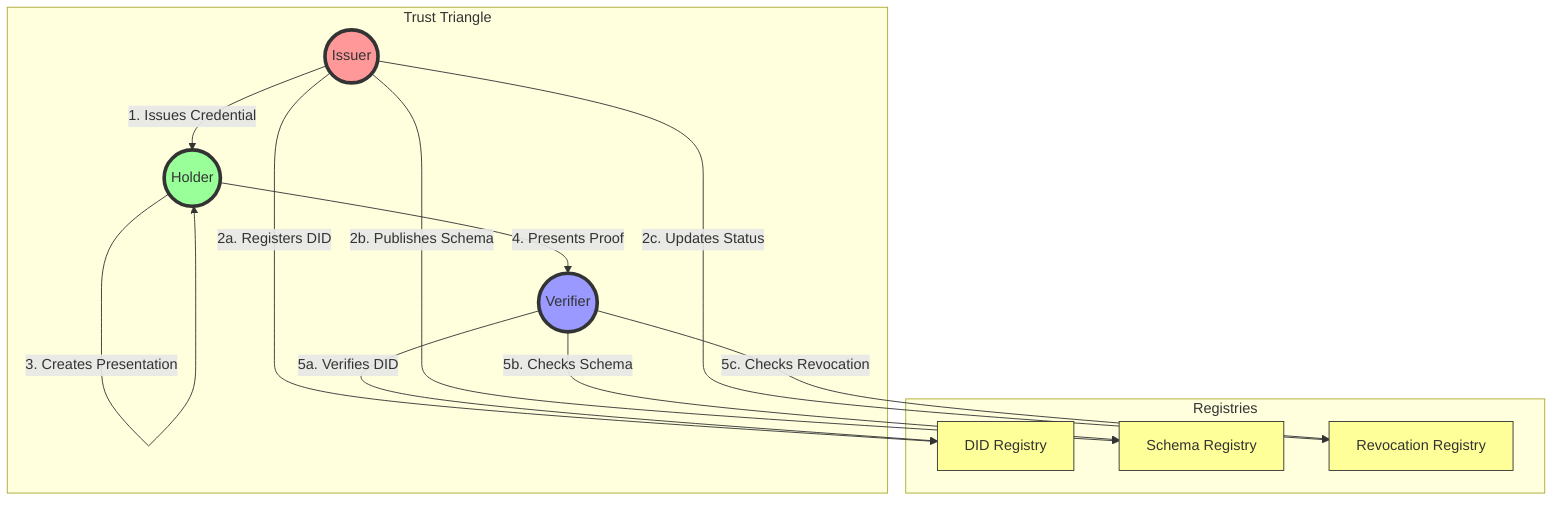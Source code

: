 graph TD
    subgraph Trust Triangle
        I((Issuer))
        H((Holder))
        V((Verifier))
    end
    
    subgraph Registries
        DID[DID Registry]
        Schema[Schema Registry]
        Rev[Revocation Registry]
    end
    
    I -->|1. Issues Credential| H
    H -->|4. Presents Proof| V
    
    I -->|2a. Registers DID| DID
    I -->|2b. Publishes Schema| Schema
    I -->|2c. Updates Status| Rev
    
    V -->|5a. Verifies DID| DID
    V -->|5b. Checks Schema| Schema
    V -->|5c. Checks Revocation| Rev
    
    H -->|3. Creates Presentation| H
    
    style I fill:#ff9999,stroke:#333,stroke-width:4px
    style H fill:#99ff99,stroke:#333,stroke-width:4px
    style V fill:#9999ff,stroke:#333,stroke-width:4px
    style DID fill:#ffff99,stroke:#333
    style Schema fill:#ffff99,stroke:#333
    style Rev fill:#ffff99,stroke:#333